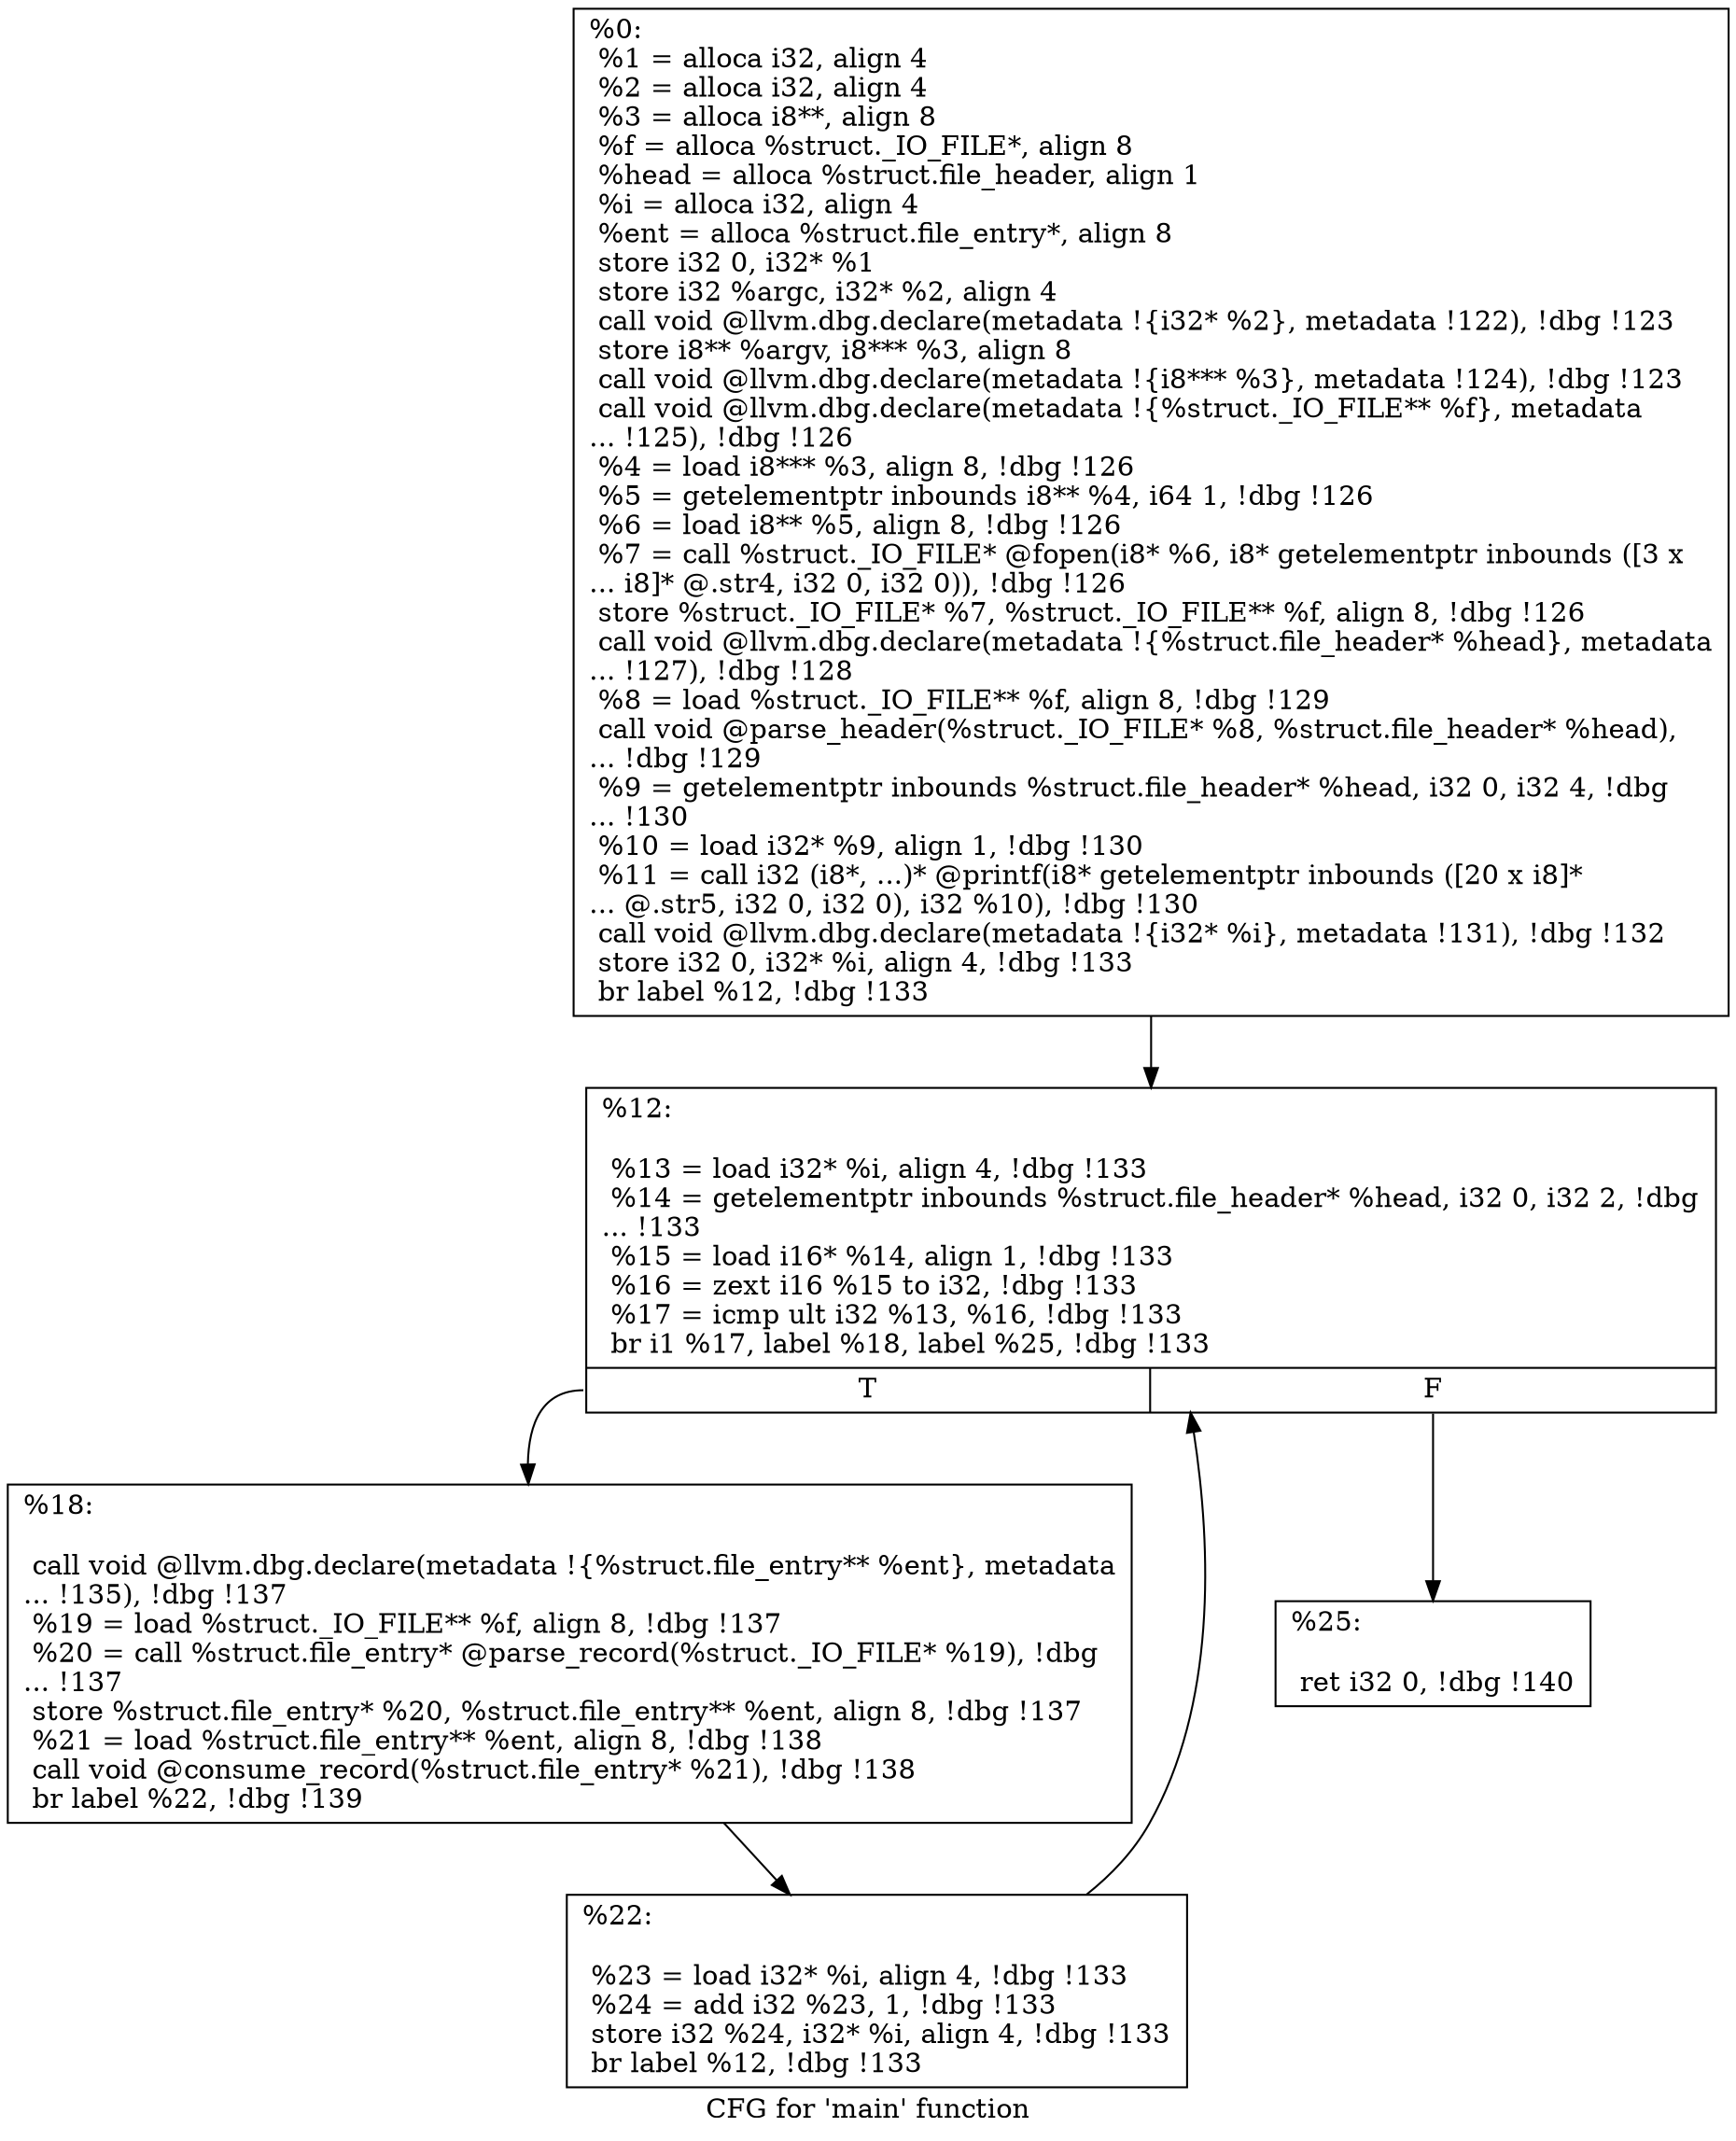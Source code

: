 digraph "CFG for 'main' function" {
	label="CFG for 'main' function";

	Node0x54a9e0 [shape=record,label="{%0:\l  %1 = alloca i32, align 4\l  %2 = alloca i32, align 4\l  %3 = alloca i8**, align 8\l  %f = alloca %struct._IO_FILE*, align 8\l  %head = alloca %struct.file_header, align 1\l  %i = alloca i32, align 4\l  %ent = alloca %struct.file_entry*, align 8\l  store i32 0, i32* %1\l  store i32 %argc, i32* %2, align 4\l  call void @llvm.dbg.declare(metadata !\{i32* %2\}, metadata !122), !dbg !123\l  store i8** %argv, i8*** %3, align 8\l  call void @llvm.dbg.declare(metadata !\{i8*** %3\}, metadata !124), !dbg !123\l  call void @llvm.dbg.declare(metadata !\{%struct._IO_FILE** %f\}, metadata\l... !125), !dbg !126\l  %4 = load i8*** %3, align 8, !dbg !126\l  %5 = getelementptr inbounds i8** %4, i64 1, !dbg !126\l  %6 = load i8** %5, align 8, !dbg !126\l  %7 = call %struct._IO_FILE* @fopen(i8* %6, i8* getelementptr inbounds ([3 x\l... i8]* @.str4, i32 0, i32 0)), !dbg !126\l  store %struct._IO_FILE* %7, %struct._IO_FILE** %f, align 8, !dbg !126\l  call void @llvm.dbg.declare(metadata !\{%struct.file_header* %head\}, metadata\l... !127), !dbg !128\l  %8 = load %struct._IO_FILE** %f, align 8, !dbg !129\l  call void @parse_header(%struct._IO_FILE* %8, %struct.file_header* %head),\l... !dbg !129\l  %9 = getelementptr inbounds %struct.file_header* %head, i32 0, i32 4, !dbg\l... !130\l  %10 = load i32* %9, align 1, !dbg !130\l  %11 = call i32 (i8*, ...)* @printf(i8* getelementptr inbounds ([20 x i8]*\l... @.str5, i32 0, i32 0), i32 %10), !dbg !130\l  call void @llvm.dbg.declare(metadata !\{i32* %i\}, metadata !131), !dbg !132\l  store i32 0, i32* %i, align 4, !dbg !133\l  br label %12, !dbg !133\l}"];
	Node0x54a9e0 -> Node0x54c650;
	Node0x54c650 [shape=record,label="{%12:\l\l  %13 = load i32* %i, align 4, !dbg !133\l  %14 = getelementptr inbounds %struct.file_header* %head, i32 0, i32 2, !dbg\l... !133\l  %15 = load i16* %14, align 1, !dbg !133\l  %16 = zext i16 %15 to i32, !dbg !133\l  %17 = icmp ult i32 %13, %16, !dbg !133\l  br i1 %17, label %18, label %25, !dbg !133\l|{<s0>T|<s1>F}}"];
	Node0x54c650:s0 -> Node0x54cb30;
	Node0x54c650:s1 -> Node0x54cbd0;
	Node0x54cb30 [shape=record,label="{%18:\l\l  call void @llvm.dbg.declare(metadata !\{%struct.file_entry** %ent\}, metadata\l... !135), !dbg !137\l  %19 = load %struct._IO_FILE** %f, align 8, !dbg !137\l  %20 = call %struct.file_entry* @parse_record(%struct._IO_FILE* %19), !dbg\l... !137\l  store %struct.file_entry* %20, %struct.file_entry** %ent, align 8, !dbg !137\l  %21 = load %struct.file_entry** %ent, align 8, !dbg !138\l  call void @consume_record(%struct.file_entry* %21), !dbg !138\l  br label %22, !dbg !139\l}"];
	Node0x54cb30 -> Node0x54d360;
	Node0x54d360 [shape=record,label="{%22:\l\l  %23 = load i32* %i, align 4, !dbg !133\l  %24 = add i32 %23, 1, !dbg !133\l  store i32 %24, i32* %i, align 4, !dbg !133\l  br label %12, !dbg !133\l}"];
	Node0x54d360 -> Node0x54c650;
	Node0x54cbd0 [shape=record,label="{%25:\l\l  ret i32 0, !dbg !140\l}"];
}
